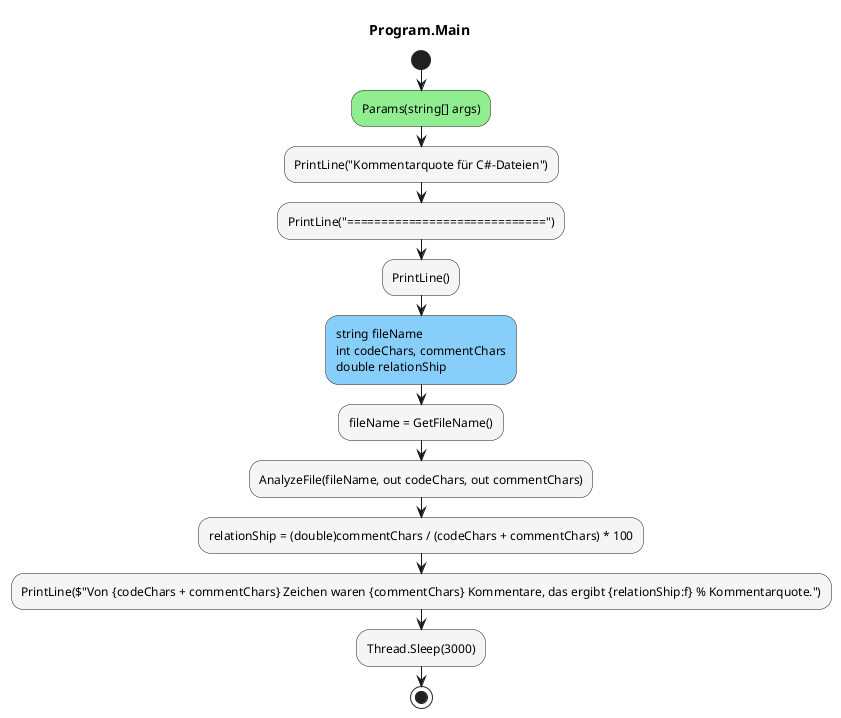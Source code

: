 @startuml Program.Main
title Program.Main
start
#LightGreen:Params(string[] args);
#WhiteSmoke:PrintLine("Kommentarquote für C#-Dateien");
#WhiteSmoke:PrintLine("=============================");
#WhiteSmoke:PrintLine();
#LightSkyBlue:string fileName\nint codeChars, commentChars\ndouble relationShip;
#WhiteSmoke:fileName = GetFileName();
#WhiteSmoke:AnalyzeFile(fileName, out codeChars, out commentChars);
#WhiteSmoke:relationShip = (double)commentChars / (codeChars + commentChars) * 100;
#WhiteSmoke:PrintLine($"Von {codeChars + commentChars} Zeichen waren {commentChars} Kommentare, das ergibt {relationShip:f} % Kommentarquote.");
#WhiteSmoke:Thread.Sleep(3000);
stop
@enduml
